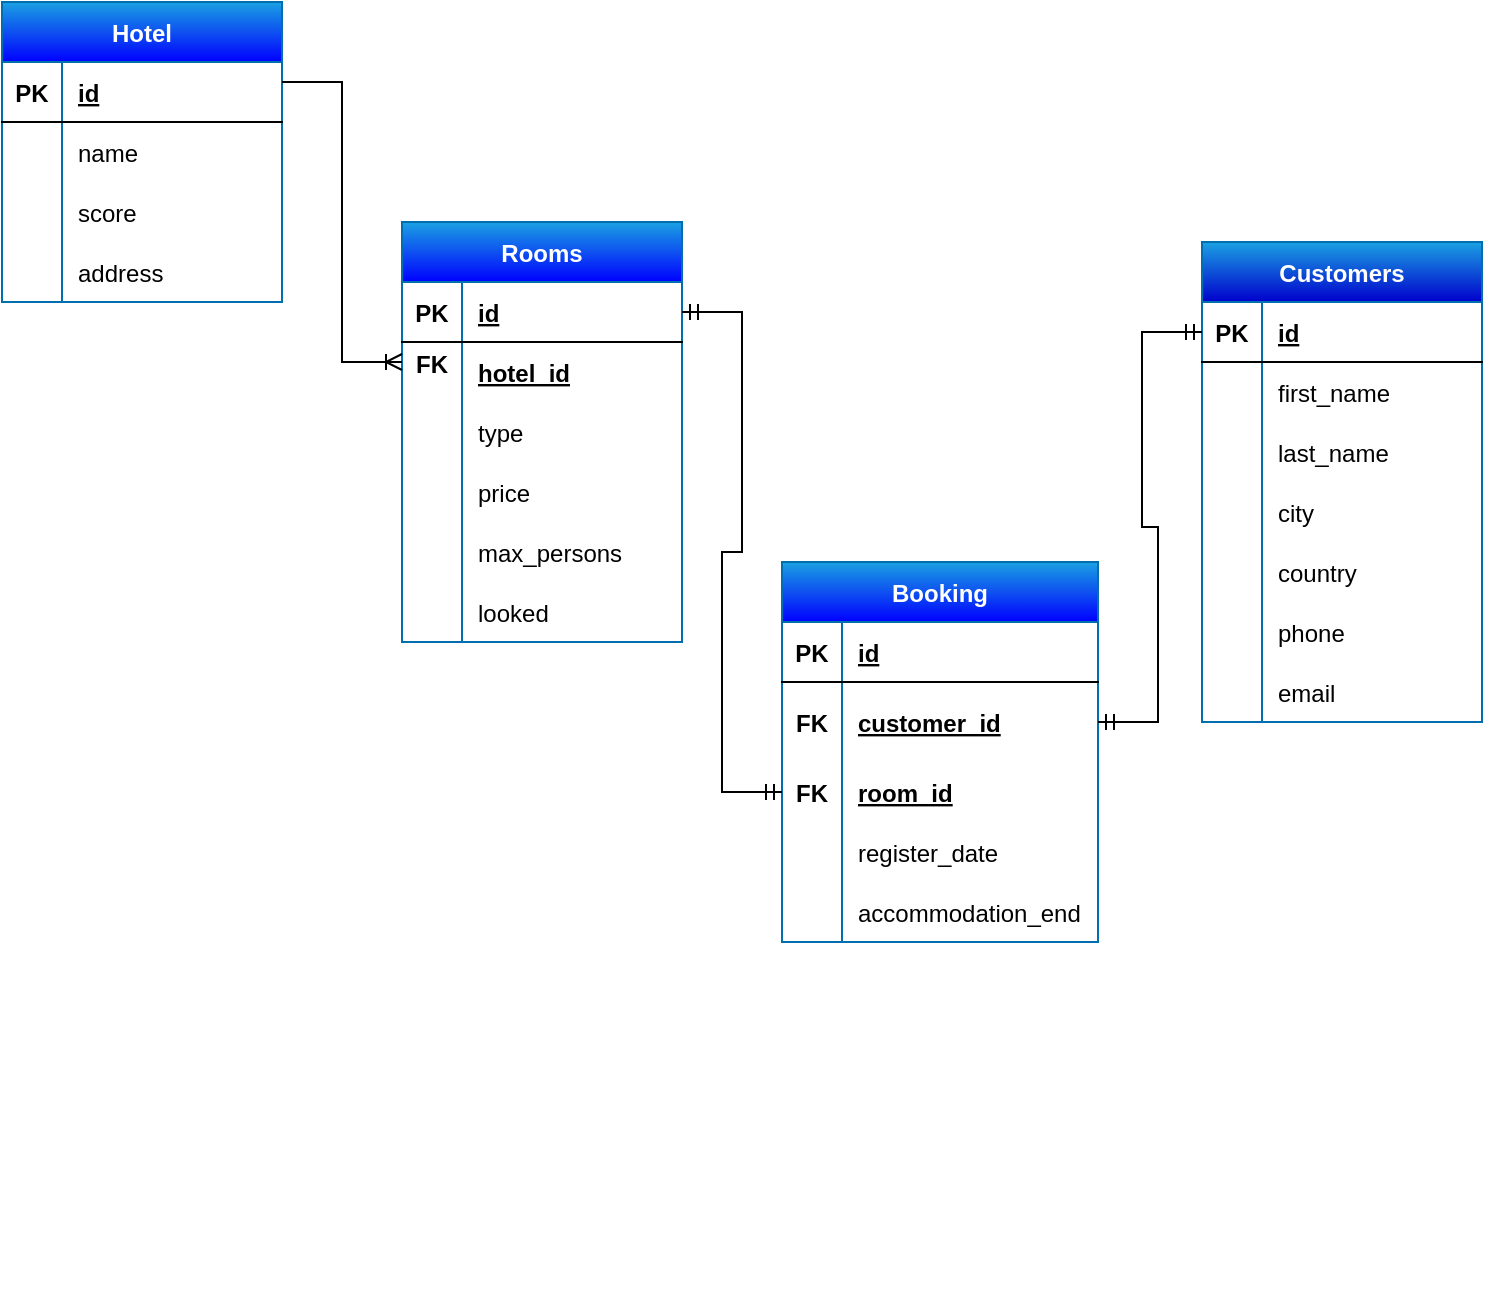 <mxfile version="20.5.3" type="device"><diagram id="brHy0HiESQrwpJQev0ia" name="Страница 1"><mxGraphModel dx="1153" dy="662" grid="0" gridSize="10" guides="1" tooltips="1" connect="1" arrows="1" fold="1" page="1" pageScale="1" pageWidth="827" pageHeight="1169" math="0" shadow="0"><root><mxCell id="0"/><mxCell id="1" parent="0"/><mxCell id="bhnPXVkmhAjfqSn11P2n-1" value="Hotel" style="shape=table;startSize=30;container=1;collapsible=1;childLayout=tableLayout;fixedRows=1;rowLines=0;fontStyle=1;align=center;resizeLast=1;fillColor=#1ba1e2;strokeColor=#006EAF;fontColor=#ffffff;gradientColor=#0000FF;" vertex="1" parent="1"><mxGeometry x="40" y="80" width="140" height="150" as="geometry"/></mxCell><mxCell id="bhnPXVkmhAjfqSn11P2n-2" value="" style="shape=tableRow;horizontal=0;startSize=0;swimlaneHead=0;swimlaneBody=0;fillColor=none;collapsible=0;dropTarget=0;points=[[0,0.5],[1,0.5]];portConstraint=eastwest;top=0;left=0;right=0;bottom=1;" vertex="1" parent="bhnPXVkmhAjfqSn11P2n-1"><mxGeometry y="30" width="140" height="30" as="geometry"/></mxCell><mxCell id="bhnPXVkmhAjfqSn11P2n-3" value="PK" style="shape=partialRectangle;connectable=0;fillColor=none;top=0;left=0;bottom=0;right=0;fontStyle=1;overflow=hidden;" vertex="1" parent="bhnPXVkmhAjfqSn11P2n-2"><mxGeometry width="30" height="30" as="geometry"><mxRectangle width="30" height="30" as="alternateBounds"/></mxGeometry></mxCell><mxCell id="bhnPXVkmhAjfqSn11P2n-4" value="id" style="shape=partialRectangle;connectable=0;fillColor=none;top=0;left=0;bottom=0;right=0;align=left;spacingLeft=6;fontStyle=5;overflow=hidden;" vertex="1" parent="bhnPXVkmhAjfqSn11P2n-2"><mxGeometry x="30" width="110" height="30" as="geometry"><mxRectangle width="110" height="30" as="alternateBounds"/></mxGeometry></mxCell><mxCell id="bhnPXVkmhAjfqSn11P2n-5" value="" style="shape=tableRow;horizontal=0;startSize=0;swimlaneHead=0;swimlaneBody=0;fillColor=none;collapsible=0;dropTarget=0;points=[[0,0.5],[1,0.5]];portConstraint=eastwest;top=0;left=0;right=0;bottom=0;" vertex="1" parent="bhnPXVkmhAjfqSn11P2n-1"><mxGeometry y="60" width="140" height="30" as="geometry"/></mxCell><mxCell id="bhnPXVkmhAjfqSn11P2n-6" value="" style="shape=partialRectangle;connectable=0;fillColor=none;top=0;left=0;bottom=0;right=0;editable=1;overflow=hidden;" vertex="1" parent="bhnPXVkmhAjfqSn11P2n-5"><mxGeometry width="30" height="30" as="geometry"><mxRectangle width="30" height="30" as="alternateBounds"/></mxGeometry></mxCell><mxCell id="bhnPXVkmhAjfqSn11P2n-7" value="name" style="shape=partialRectangle;connectable=0;fillColor=none;top=0;left=0;bottom=0;right=0;align=left;spacingLeft=6;overflow=hidden;" vertex="1" parent="bhnPXVkmhAjfqSn11P2n-5"><mxGeometry x="30" width="110" height="30" as="geometry"><mxRectangle width="110" height="30" as="alternateBounds"/></mxGeometry></mxCell><mxCell id="bhnPXVkmhAjfqSn11P2n-8" value="" style="shape=tableRow;horizontal=0;startSize=0;swimlaneHead=0;swimlaneBody=0;fillColor=none;collapsible=0;dropTarget=0;points=[[0,0.5],[1,0.5]];portConstraint=eastwest;top=0;left=0;right=0;bottom=0;" vertex="1" parent="bhnPXVkmhAjfqSn11P2n-1"><mxGeometry y="90" width="140" height="30" as="geometry"/></mxCell><mxCell id="bhnPXVkmhAjfqSn11P2n-9" value="" style="shape=partialRectangle;connectable=0;fillColor=none;top=0;left=0;bottom=0;right=0;editable=1;overflow=hidden;" vertex="1" parent="bhnPXVkmhAjfqSn11P2n-8"><mxGeometry width="30" height="30" as="geometry"><mxRectangle width="30" height="30" as="alternateBounds"/></mxGeometry></mxCell><mxCell id="bhnPXVkmhAjfqSn11P2n-10" value="score" style="shape=partialRectangle;connectable=0;fillColor=none;top=0;left=0;bottom=0;right=0;align=left;spacingLeft=6;overflow=hidden;" vertex="1" parent="bhnPXVkmhAjfqSn11P2n-8"><mxGeometry x="30" width="110" height="30" as="geometry"><mxRectangle width="110" height="30" as="alternateBounds"/></mxGeometry></mxCell><mxCell id="bhnPXVkmhAjfqSn11P2n-11" value="" style="shape=tableRow;horizontal=0;startSize=0;swimlaneHead=0;swimlaneBody=0;fillColor=none;collapsible=0;dropTarget=0;points=[[0,0.5],[1,0.5]];portConstraint=eastwest;top=0;left=0;right=0;bottom=0;" vertex="1" parent="bhnPXVkmhAjfqSn11P2n-1"><mxGeometry y="120" width="140" height="30" as="geometry"/></mxCell><mxCell id="bhnPXVkmhAjfqSn11P2n-12" value="" style="shape=partialRectangle;connectable=0;fillColor=none;top=0;left=0;bottom=0;right=0;editable=1;overflow=hidden;" vertex="1" parent="bhnPXVkmhAjfqSn11P2n-11"><mxGeometry width="30" height="30" as="geometry"><mxRectangle width="30" height="30" as="alternateBounds"/></mxGeometry></mxCell><mxCell id="bhnPXVkmhAjfqSn11P2n-13" value="address" style="shape=partialRectangle;connectable=0;fillColor=none;top=0;left=0;bottom=0;right=0;align=left;spacingLeft=6;overflow=hidden;" vertex="1" parent="bhnPXVkmhAjfqSn11P2n-11"><mxGeometry x="30" width="110" height="30" as="geometry"><mxRectangle width="110" height="30" as="alternateBounds"/></mxGeometry></mxCell><mxCell id="bhnPXVkmhAjfqSn11P2n-14" value="Rooms" style="shape=table;startSize=30;container=1;collapsible=1;childLayout=tableLayout;fixedRows=1;rowLines=0;fontStyle=1;align=center;resizeLast=1;fillColor=#1ba1e2;fontColor=#ffffff;strokeColor=#006EAF;gradientColor=#0000FF;" vertex="1" parent="1"><mxGeometry x="240" y="190" width="140" height="210.0" as="geometry"/></mxCell><mxCell id="bhnPXVkmhAjfqSn11P2n-15" value="" style="shape=tableRow;horizontal=0;startSize=0;swimlaneHead=0;swimlaneBody=0;fillColor=none;collapsible=0;dropTarget=0;points=[[0,0.5],[1,0.5]];portConstraint=eastwest;top=0;left=0;right=0;bottom=1;" vertex="1" parent="bhnPXVkmhAjfqSn11P2n-14"><mxGeometry y="30" width="140" height="30" as="geometry"/></mxCell><mxCell id="bhnPXVkmhAjfqSn11P2n-16" value="PK" style="shape=partialRectangle;connectable=0;fillColor=none;top=0;left=0;bottom=0;right=0;fontStyle=1;overflow=hidden;" vertex="1" parent="bhnPXVkmhAjfqSn11P2n-15"><mxGeometry width="30" height="30" as="geometry"><mxRectangle width="30" height="30" as="alternateBounds"/></mxGeometry></mxCell><mxCell id="bhnPXVkmhAjfqSn11P2n-17" value="id" style="shape=partialRectangle;connectable=0;fillColor=none;top=0;left=0;bottom=0;right=0;align=left;spacingLeft=6;fontStyle=5;overflow=hidden;" vertex="1" parent="bhnPXVkmhAjfqSn11P2n-15"><mxGeometry x="30" width="110" height="30" as="geometry"><mxRectangle width="110" height="30" as="alternateBounds"/></mxGeometry></mxCell><mxCell id="bhnPXVkmhAjfqSn11P2n-18" value="" style="shape=tableRow;horizontal=0;startSize=0;swimlaneHead=0;swimlaneBody=0;fillColor=none;collapsible=0;dropTarget=0;points=[[0,0.5],[1,0.5]];portConstraint=eastwest;top=0;left=0;right=0;bottom=0;" vertex="1" parent="bhnPXVkmhAjfqSn11P2n-14"><mxGeometry y="60" width="140" height="30" as="geometry"/></mxCell><mxCell id="bhnPXVkmhAjfqSn11P2n-19" value="" style="shape=partialRectangle;connectable=0;fillColor=none;top=0;left=0;bottom=0;right=0;editable=1;overflow=hidden;" vertex="1" parent="bhnPXVkmhAjfqSn11P2n-18"><mxGeometry width="30" height="30" as="geometry"><mxRectangle width="30" height="30" as="alternateBounds"/></mxGeometry></mxCell><mxCell id="bhnPXVkmhAjfqSn11P2n-20" value="hotel_id" style="shape=partialRectangle;connectable=0;fillColor=none;top=0;left=0;bottom=0;right=0;align=left;spacingLeft=6;overflow=hidden;fontStyle=5" vertex="1" parent="bhnPXVkmhAjfqSn11P2n-18"><mxGeometry x="30" width="110" height="30" as="geometry"><mxRectangle width="110" height="30" as="alternateBounds"/></mxGeometry></mxCell><mxCell id="bhnPXVkmhAjfqSn11P2n-21" value="" style="shape=tableRow;horizontal=0;startSize=0;swimlaneHead=0;swimlaneBody=0;fillColor=none;collapsible=0;dropTarget=0;points=[[0,0.5],[1,0.5]];portConstraint=eastwest;top=0;left=0;right=0;bottom=0;" vertex="1" parent="bhnPXVkmhAjfqSn11P2n-14"><mxGeometry y="90" width="140" height="30" as="geometry"/></mxCell><mxCell id="bhnPXVkmhAjfqSn11P2n-22" value="" style="shape=partialRectangle;connectable=0;fillColor=none;top=0;left=0;bottom=0;right=0;editable=1;overflow=hidden;" vertex="1" parent="bhnPXVkmhAjfqSn11P2n-21"><mxGeometry width="30" height="30" as="geometry"><mxRectangle width="30" height="30" as="alternateBounds"/></mxGeometry></mxCell><mxCell id="bhnPXVkmhAjfqSn11P2n-23" value="type" style="shape=partialRectangle;connectable=0;fillColor=none;top=0;left=0;bottom=0;right=0;align=left;spacingLeft=6;overflow=hidden;" vertex="1" parent="bhnPXVkmhAjfqSn11P2n-21"><mxGeometry x="30" width="110" height="30" as="geometry"><mxRectangle width="110" height="30" as="alternateBounds"/></mxGeometry></mxCell><mxCell id="bhnPXVkmhAjfqSn11P2n-24" value="" style="shape=tableRow;horizontal=0;startSize=0;swimlaneHead=0;swimlaneBody=0;fillColor=none;collapsible=0;dropTarget=0;points=[[0,0.5],[1,0.5]];portConstraint=eastwest;top=0;left=0;right=0;bottom=0;" vertex="1" parent="bhnPXVkmhAjfqSn11P2n-14"><mxGeometry y="120" width="140" height="30" as="geometry"/></mxCell><mxCell id="bhnPXVkmhAjfqSn11P2n-25" value="" style="shape=partialRectangle;connectable=0;fillColor=none;top=0;left=0;bottom=0;right=0;editable=1;overflow=hidden;" vertex="1" parent="bhnPXVkmhAjfqSn11P2n-24"><mxGeometry width="30" height="30" as="geometry"><mxRectangle width="30" height="30" as="alternateBounds"/></mxGeometry></mxCell><mxCell id="bhnPXVkmhAjfqSn11P2n-26" value="price" style="shape=partialRectangle;connectable=0;fillColor=none;top=0;left=0;bottom=0;right=0;align=left;spacingLeft=6;overflow=hidden;" vertex="1" parent="bhnPXVkmhAjfqSn11P2n-24"><mxGeometry x="30" width="110" height="30" as="geometry"><mxRectangle width="110" height="30" as="alternateBounds"/></mxGeometry></mxCell><mxCell id="bhnPXVkmhAjfqSn11P2n-183" style="shape=tableRow;horizontal=0;startSize=0;swimlaneHead=0;swimlaneBody=0;fillColor=none;collapsible=0;dropTarget=0;points=[[0,0.5],[1,0.5]];portConstraint=eastwest;top=0;left=0;right=0;bottom=0;" vertex="1" parent="bhnPXVkmhAjfqSn11P2n-14"><mxGeometry y="150" width="140" height="30" as="geometry"/></mxCell><mxCell id="bhnPXVkmhAjfqSn11P2n-184" style="shape=partialRectangle;connectable=0;fillColor=none;top=0;left=0;bottom=0;right=0;editable=1;overflow=hidden;" vertex="1" parent="bhnPXVkmhAjfqSn11P2n-183"><mxGeometry width="30" height="30" as="geometry"><mxRectangle width="30" height="30" as="alternateBounds"/></mxGeometry></mxCell><mxCell id="bhnPXVkmhAjfqSn11P2n-185" value="max_persons" style="shape=partialRectangle;connectable=0;fillColor=none;top=0;left=0;bottom=0;right=0;align=left;spacingLeft=6;overflow=hidden;" vertex="1" parent="bhnPXVkmhAjfqSn11P2n-183"><mxGeometry x="30" width="110" height="30" as="geometry"><mxRectangle width="110" height="30" as="alternateBounds"/></mxGeometry></mxCell><mxCell id="bhnPXVkmhAjfqSn11P2n-186" style="shape=tableRow;horizontal=0;startSize=0;swimlaneHead=0;swimlaneBody=0;fillColor=none;collapsible=0;dropTarget=0;points=[[0,0.5],[1,0.5]];portConstraint=eastwest;top=0;left=0;right=0;bottom=0;" vertex="1" parent="bhnPXVkmhAjfqSn11P2n-14"><mxGeometry y="180" width="140" height="30" as="geometry"/></mxCell><mxCell id="bhnPXVkmhAjfqSn11P2n-187" style="shape=partialRectangle;connectable=0;fillColor=none;top=0;left=0;bottom=0;right=0;editable=1;overflow=hidden;" vertex="1" parent="bhnPXVkmhAjfqSn11P2n-186"><mxGeometry width="30" height="30" as="geometry"><mxRectangle width="30" height="30" as="alternateBounds"/></mxGeometry></mxCell><mxCell id="bhnPXVkmhAjfqSn11P2n-188" value="looked" style="shape=partialRectangle;connectable=0;fillColor=none;top=0;left=0;bottom=0;right=0;align=left;spacingLeft=6;overflow=hidden;" vertex="1" parent="bhnPXVkmhAjfqSn11P2n-186"><mxGeometry x="30" width="110" height="30" as="geometry"><mxRectangle width="110" height="30" as="alternateBounds"/></mxGeometry></mxCell><mxCell id="bhnPXVkmhAjfqSn11P2n-27" value="Booking" style="shape=table;startSize=30;container=1;collapsible=1;childLayout=tableLayout;fixedRows=1;rowLines=0;fontStyle=1;align=center;resizeLast=1;fillColor=#1ba1e2;fontColor=#ffffff;strokeColor=#006EAF;gradientColor=#0000FF;" vertex="1" parent="1"><mxGeometry x="430" y="360" width="158" height="190" as="geometry"/></mxCell><mxCell id="bhnPXVkmhAjfqSn11P2n-28" value="" style="shape=tableRow;horizontal=0;startSize=0;swimlaneHead=0;swimlaneBody=0;fillColor=none;collapsible=0;dropTarget=0;points=[[0,0.5],[1,0.5]];portConstraint=eastwest;top=0;left=0;right=0;bottom=1;" vertex="1" parent="bhnPXVkmhAjfqSn11P2n-27"><mxGeometry y="30" width="158" height="30" as="geometry"/></mxCell><mxCell id="bhnPXVkmhAjfqSn11P2n-29" value="PK" style="shape=partialRectangle;connectable=0;fillColor=none;top=0;left=0;bottom=0;right=0;fontStyle=1;overflow=hidden;" vertex="1" parent="bhnPXVkmhAjfqSn11P2n-28"><mxGeometry width="30" height="30" as="geometry"><mxRectangle width="30" height="30" as="alternateBounds"/></mxGeometry></mxCell><mxCell id="bhnPXVkmhAjfqSn11P2n-30" value="id" style="shape=partialRectangle;connectable=0;fillColor=none;top=0;left=0;bottom=0;right=0;align=left;spacingLeft=6;fontStyle=5;overflow=hidden;" vertex="1" parent="bhnPXVkmhAjfqSn11P2n-28"><mxGeometry x="30" width="128" height="30" as="geometry"><mxRectangle width="128" height="30" as="alternateBounds"/></mxGeometry></mxCell><mxCell id="bhnPXVkmhAjfqSn11P2n-31" value="" style="shape=tableRow;horizontal=0;startSize=0;swimlaneHead=0;swimlaneBody=0;fillColor=none;collapsible=0;dropTarget=0;points=[[0,0.5],[1,0.5]];portConstraint=eastwest;top=0;left=0;right=0;bottom=0;fontStyle=5" vertex="1" parent="bhnPXVkmhAjfqSn11P2n-27"><mxGeometry y="60" width="158" height="40" as="geometry"/></mxCell><mxCell id="bhnPXVkmhAjfqSn11P2n-32" value="FK" style="shape=partialRectangle;connectable=0;fillColor=none;top=0;left=0;bottom=0;right=0;editable=1;overflow=hidden;fontStyle=1" vertex="1" parent="bhnPXVkmhAjfqSn11P2n-31"><mxGeometry width="30" height="40" as="geometry"><mxRectangle width="30" height="40" as="alternateBounds"/></mxGeometry></mxCell><mxCell id="bhnPXVkmhAjfqSn11P2n-33" value="customer_id" style="shape=partialRectangle;connectable=0;fillColor=none;top=0;left=0;bottom=0;right=0;align=left;spacingLeft=6;overflow=hidden;fontStyle=5" vertex="1" parent="bhnPXVkmhAjfqSn11P2n-31"><mxGeometry x="30" width="128" height="40" as="geometry"><mxRectangle width="128" height="40" as="alternateBounds"/></mxGeometry></mxCell><mxCell id="bhnPXVkmhAjfqSn11P2n-37" value="" style="shape=tableRow;horizontal=0;startSize=0;swimlaneHead=0;swimlaneBody=0;fillColor=none;collapsible=0;dropTarget=0;points=[[0,0.5],[1,0.5]];portConstraint=eastwest;top=0;left=0;right=0;bottom=0;" vertex="1" parent="bhnPXVkmhAjfqSn11P2n-27"><mxGeometry y="100" width="158" height="30" as="geometry"/></mxCell><mxCell id="bhnPXVkmhAjfqSn11P2n-38" value="FK" style="shape=partialRectangle;connectable=0;fillColor=none;top=0;left=0;bottom=0;right=0;editable=1;overflow=hidden;fontStyle=1" vertex="1" parent="bhnPXVkmhAjfqSn11P2n-37"><mxGeometry width="30" height="30" as="geometry"><mxRectangle width="30" height="30" as="alternateBounds"/></mxGeometry></mxCell><mxCell id="bhnPXVkmhAjfqSn11P2n-39" value="room_id" style="shape=partialRectangle;connectable=0;fillColor=none;top=0;left=0;bottom=0;right=0;align=left;spacingLeft=6;overflow=hidden;fontStyle=5" vertex="1" parent="bhnPXVkmhAjfqSn11P2n-37"><mxGeometry x="30" width="128" height="30" as="geometry"><mxRectangle width="128" height="30" as="alternateBounds"/></mxGeometry></mxCell><mxCell id="bhnPXVkmhAjfqSn11P2n-255" style="shape=tableRow;horizontal=0;startSize=0;swimlaneHead=0;swimlaneBody=0;fillColor=none;collapsible=0;dropTarget=0;points=[[0,0.5],[1,0.5]];portConstraint=eastwest;top=0;left=0;right=0;bottom=0;" vertex="1" parent="bhnPXVkmhAjfqSn11P2n-27"><mxGeometry y="130" width="158" height="30" as="geometry"/></mxCell><mxCell id="bhnPXVkmhAjfqSn11P2n-256" style="shape=partialRectangle;connectable=0;fillColor=none;top=0;left=0;bottom=0;right=0;editable=1;overflow=hidden;" vertex="1" parent="bhnPXVkmhAjfqSn11P2n-255"><mxGeometry width="30" height="30" as="geometry"><mxRectangle width="30" height="30" as="alternateBounds"/></mxGeometry></mxCell><mxCell id="bhnPXVkmhAjfqSn11P2n-257" value="register_date" style="shape=partialRectangle;connectable=0;fillColor=none;top=0;left=0;bottom=0;right=0;align=left;spacingLeft=6;overflow=hidden;" vertex="1" parent="bhnPXVkmhAjfqSn11P2n-255"><mxGeometry x="30" width="128" height="30" as="geometry"><mxRectangle width="128" height="30" as="alternateBounds"/></mxGeometry></mxCell><mxCell id="bhnPXVkmhAjfqSn11P2n-258" style="shape=tableRow;horizontal=0;startSize=0;swimlaneHead=0;swimlaneBody=0;fillColor=none;collapsible=0;dropTarget=0;points=[[0,0.5],[1,0.5]];portConstraint=eastwest;top=0;left=0;right=0;bottom=0;" vertex="1" parent="bhnPXVkmhAjfqSn11P2n-27"><mxGeometry y="160" width="158" height="30" as="geometry"/></mxCell><mxCell id="bhnPXVkmhAjfqSn11P2n-259" style="shape=partialRectangle;connectable=0;fillColor=none;top=0;left=0;bottom=0;right=0;editable=1;overflow=hidden;" vertex="1" parent="bhnPXVkmhAjfqSn11P2n-258"><mxGeometry width="30" height="30" as="geometry"><mxRectangle width="30" height="30" as="alternateBounds"/></mxGeometry></mxCell><mxCell id="bhnPXVkmhAjfqSn11P2n-260" value="accommodation_end" style="shape=partialRectangle;connectable=0;fillColor=none;top=0;left=0;bottom=0;right=0;align=left;spacingLeft=6;overflow=hidden;" vertex="1" parent="bhnPXVkmhAjfqSn11P2n-258"><mxGeometry x="30" width="128" height="30" as="geometry"><mxRectangle width="128" height="30" as="alternateBounds"/></mxGeometry></mxCell><mxCell id="bhnPXVkmhAjfqSn11P2n-40" value="Customers" style="shape=table;startSize=30;container=1;collapsible=1;childLayout=tableLayout;fixedRows=1;rowLines=0;fontStyle=1;align=center;resizeLast=1;fillColor=#1ba1e2;fontColor=#ffffff;strokeColor=#006EAF;gradientColor=#0000CC;" vertex="1" parent="1"><mxGeometry x="640" y="200" width="140" height="240" as="geometry"><mxRectangle x="640" y="200" width="100" height="30" as="alternateBounds"/></mxGeometry></mxCell><mxCell id="bhnPXVkmhAjfqSn11P2n-41" value="" style="shape=tableRow;horizontal=0;startSize=0;swimlaneHead=0;swimlaneBody=0;fillColor=none;collapsible=0;dropTarget=0;points=[[0,0.5],[1,0.5]];portConstraint=eastwest;top=0;left=0;right=0;bottom=1;" vertex="1" parent="bhnPXVkmhAjfqSn11P2n-40"><mxGeometry y="30" width="140" height="30" as="geometry"/></mxCell><mxCell id="bhnPXVkmhAjfqSn11P2n-42" value="PK" style="shape=partialRectangle;connectable=0;fillColor=none;top=0;left=0;bottom=0;right=0;fontStyle=1;overflow=hidden;" vertex="1" parent="bhnPXVkmhAjfqSn11P2n-41"><mxGeometry width="30" height="30" as="geometry"><mxRectangle width="30" height="30" as="alternateBounds"/></mxGeometry></mxCell><mxCell id="bhnPXVkmhAjfqSn11P2n-43" value="id" style="shape=partialRectangle;connectable=0;fillColor=none;top=0;left=0;bottom=0;right=0;align=left;spacingLeft=6;fontStyle=5;overflow=hidden;" vertex="1" parent="bhnPXVkmhAjfqSn11P2n-41"><mxGeometry x="30" width="110" height="30" as="geometry"><mxRectangle width="110" height="30" as="alternateBounds"/></mxGeometry></mxCell><mxCell id="bhnPXVkmhAjfqSn11P2n-44" value="" style="shape=tableRow;horizontal=0;startSize=0;swimlaneHead=0;swimlaneBody=0;fillColor=none;collapsible=0;dropTarget=0;points=[[0,0.5],[1,0.5]];portConstraint=eastwest;top=0;left=0;right=0;bottom=0;" vertex="1" parent="bhnPXVkmhAjfqSn11P2n-40"><mxGeometry y="60" width="140" height="30" as="geometry"/></mxCell><mxCell id="bhnPXVkmhAjfqSn11P2n-45" value="" style="shape=partialRectangle;connectable=0;fillColor=none;top=0;left=0;bottom=0;right=0;editable=1;overflow=hidden;" vertex="1" parent="bhnPXVkmhAjfqSn11P2n-44"><mxGeometry width="30" height="30" as="geometry"><mxRectangle width="30" height="30" as="alternateBounds"/></mxGeometry></mxCell><mxCell id="bhnPXVkmhAjfqSn11P2n-46" value="first_name" style="shape=partialRectangle;connectable=0;fillColor=none;top=0;left=0;bottom=0;right=0;align=left;spacingLeft=6;overflow=hidden;" vertex="1" parent="bhnPXVkmhAjfqSn11P2n-44"><mxGeometry x="30" width="110" height="30" as="geometry"><mxRectangle width="110" height="30" as="alternateBounds"/></mxGeometry></mxCell><mxCell id="bhnPXVkmhAjfqSn11P2n-47" value="" style="shape=tableRow;horizontal=0;startSize=0;swimlaneHead=0;swimlaneBody=0;fillColor=none;collapsible=0;dropTarget=0;points=[[0,0.5],[1,0.5]];portConstraint=eastwest;top=0;left=0;right=0;bottom=0;" vertex="1" parent="bhnPXVkmhAjfqSn11P2n-40"><mxGeometry y="90" width="140" height="30" as="geometry"/></mxCell><mxCell id="bhnPXVkmhAjfqSn11P2n-48" value="" style="shape=partialRectangle;connectable=0;fillColor=none;top=0;left=0;bottom=0;right=0;editable=1;overflow=hidden;" vertex="1" parent="bhnPXVkmhAjfqSn11P2n-47"><mxGeometry width="30" height="30" as="geometry"><mxRectangle width="30" height="30" as="alternateBounds"/></mxGeometry></mxCell><mxCell id="bhnPXVkmhAjfqSn11P2n-49" value="last_name" style="shape=partialRectangle;connectable=0;fillColor=none;top=0;left=0;bottom=0;right=0;align=left;spacingLeft=6;overflow=hidden;" vertex="1" parent="bhnPXVkmhAjfqSn11P2n-47"><mxGeometry x="30" width="110" height="30" as="geometry"><mxRectangle width="110" height="30" as="alternateBounds"/></mxGeometry></mxCell><mxCell id="bhnPXVkmhAjfqSn11P2n-50" value="" style="shape=tableRow;horizontal=0;startSize=0;swimlaneHead=0;swimlaneBody=0;fillColor=none;collapsible=0;dropTarget=0;points=[[0,0.5],[1,0.5]];portConstraint=eastwest;top=0;left=0;right=0;bottom=0;" vertex="1" parent="bhnPXVkmhAjfqSn11P2n-40"><mxGeometry y="120" width="140" height="30" as="geometry"/></mxCell><mxCell id="bhnPXVkmhAjfqSn11P2n-51" value="" style="shape=partialRectangle;connectable=0;fillColor=none;top=0;left=0;bottom=0;right=0;editable=1;overflow=hidden;" vertex="1" parent="bhnPXVkmhAjfqSn11P2n-50"><mxGeometry width="30" height="30" as="geometry"><mxRectangle width="30" height="30" as="alternateBounds"/></mxGeometry></mxCell><mxCell id="bhnPXVkmhAjfqSn11P2n-52" value="city" style="shape=partialRectangle;connectable=0;fillColor=none;top=0;left=0;bottom=0;right=0;align=left;spacingLeft=6;overflow=hidden;" vertex="1" parent="bhnPXVkmhAjfqSn11P2n-50"><mxGeometry x="30" width="110" height="30" as="geometry"><mxRectangle width="110" height="30" as="alternateBounds"/></mxGeometry></mxCell><mxCell id="bhnPXVkmhAjfqSn11P2n-267" style="shape=tableRow;horizontal=0;startSize=0;swimlaneHead=0;swimlaneBody=0;fillColor=none;collapsible=0;dropTarget=0;points=[[0,0.5],[1,0.5]];portConstraint=eastwest;top=0;left=0;right=0;bottom=0;" vertex="1" parent="bhnPXVkmhAjfqSn11P2n-40"><mxGeometry y="150" width="140" height="30" as="geometry"/></mxCell><mxCell id="bhnPXVkmhAjfqSn11P2n-268" style="shape=partialRectangle;connectable=0;fillColor=none;top=0;left=0;bottom=0;right=0;editable=1;overflow=hidden;" vertex="1" parent="bhnPXVkmhAjfqSn11P2n-267"><mxGeometry width="30" height="30" as="geometry"><mxRectangle width="30" height="30" as="alternateBounds"/></mxGeometry></mxCell><mxCell id="bhnPXVkmhAjfqSn11P2n-269" value="country" style="shape=partialRectangle;connectable=0;fillColor=none;top=0;left=0;bottom=0;right=0;align=left;spacingLeft=6;overflow=hidden;" vertex="1" parent="bhnPXVkmhAjfqSn11P2n-267"><mxGeometry x="30" width="110" height="30" as="geometry"><mxRectangle width="110" height="30" as="alternateBounds"/></mxGeometry></mxCell><mxCell id="bhnPXVkmhAjfqSn11P2n-264" style="shape=tableRow;horizontal=0;startSize=0;swimlaneHead=0;swimlaneBody=0;fillColor=none;collapsible=0;dropTarget=0;points=[[0,0.5],[1,0.5]];portConstraint=eastwest;top=0;left=0;right=0;bottom=0;" vertex="1" parent="bhnPXVkmhAjfqSn11P2n-40"><mxGeometry y="180" width="140" height="30" as="geometry"/></mxCell><mxCell id="bhnPXVkmhAjfqSn11P2n-265" style="shape=partialRectangle;connectable=0;fillColor=none;top=0;left=0;bottom=0;right=0;editable=1;overflow=hidden;" vertex="1" parent="bhnPXVkmhAjfqSn11P2n-264"><mxGeometry width="30" height="30" as="geometry"><mxRectangle width="30" height="30" as="alternateBounds"/></mxGeometry></mxCell><mxCell id="bhnPXVkmhAjfqSn11P2n-266" value="phone" style="shape=partialRectangle;connectable=0;fillColor=none;top=0;left=0;bottom=0;right=0;align=left;spacingLeft=6;overflow=hidden;" vertex="1" parent="bhnPXVkmhAjfqSn11P2n-264"><mxGeometry x="30" width="110" height="30" as="geometry"><mxRectangle width="110" height="30" as="alternateBounds"/></mxGeometry></mxCell><mxCell id="bhnPXVkmhAjfqSn11P2n-261" style="shape=tableRow;horizontal=0;startSize=0;swimlaneHead=0;swimlaneBody=0;fillColor=none;collapsible=0;dropTarget=0;points=[[0,0.5],[1,0.5]];portConstraint=eastwest;top=0;left=0;right=0;bottom=0;" vertex="1" parent="bhnPXVkmhAjfqSn11P2n-40"><mxGeometry y="210" width="140" height="30" as="geometry"/></mxCell><mxCell id="bhnPXVkmhAjfqSn11P2n-262" style="shape=partialRectangle;connectable=0;fillColor=none;top=0;left=0;bottom=0;right=0;editable=1;overflow=hidden;" vertex="1" parent="bhnPXVkmhAjfqSn11P2n-261"><mxGeometry width="30" height="30" as="geometry"><mxRectangle width="30" height="30" as="alternateBounds"/></mxGeometry></mxCell><mxCell id="bhnPXVkmhAjfqSn11P2n-263" value="email" style="shape=partialRectangle;connectable=0;fillColor=none;top=0;left=0;bottom=0;right=0;align=left;spacingLeft=6;overflow=hidden;" vertex="1" parent="bhnPXVkmhAjfqSn11P2n-261"><mxGeometry x="30" width="110" height="30" as="geometry"><mxRectangle width="110" height="30" as="alternateBounds"/></mxGeometry></mxCell><mxCell id="bhnPXVkmhAjfqSn11P2n-107" value="" style="shape=tableRow;horizontal=0;startSize=0;swimlaneHead=0;swimlaneBody=0;fillColor=none;collapsible=0;dropTarget=0;points=[[0,0.5],[1,0.5]];portConstraint=eastwest;top=0;left=0;right=0;bottom=0;" vertex="1" parent="1"><mxGeometry x="190" y="700" width="140" height="30" as="geometry"/></mxCell><mxCell id="bhnPXVkmhAjfqSn11P2n-108" value="" style="shape=partialRectangle;connectable=0;fillColor=none;top=0;left=0;bottom=0;right=0;editable=1;overflow=hidden;" vertex="1" parent="bhnPXVkmhAjfqSn11P2n-107"><mxGeometry width="30" height="30" as="geometry"><mxRectangle width="30" height="30" as="alternateBounds"/></mxGeometry></mxCell><mxCell id="bhnPXVkmhAjfqSn11P2n-109" value="" style="shape=partialRectangle;connectable=0;fillColor=none;top=0;left=0;bottom=0;right=0;align=left;spacingLeft=6;overflow=hidden;" vertex="1" parent="bhnPXVkmhAjfqSn11P2n-107"><mxGeometry x="30" width="110" height="30" as="geometry"><mxRectangle width="110" height="30" as="alternateBounds"/></mxGeometry></mxCell><mxCell id="bhnPXVkmhAjfqSn11P2n-245" value="FK" style="shape=partialRectangle;connectable=0;fillColor=none;top=0;left=0;bottom=0;right=0;fontStyle=1;overflow=hidden;" vertex="1" parent="1"><mxGeometry x="240" y="260" width="30" as="geometry"><mxRectangle width="30" height="30" as="alternateBounds"/></mxGeometry></mxCell><mxCell id="bhnPXVkmhAjfqSn11P2n-249" value="" style="edgeStyle=entityRelationEdgeStyle;fontSize=12;html=1;endArrow=ERoneToMany;rounded=0;" edge="1" parent="1"><mxGeometry width="100" height="100" relative="1" as="geometry"><mxPoint x="180" y="120" as="sourcePoint"/><mxPoint x="240" y="260" as="targetPoint"/></mxGeometry></mxCell><mxCell id="bhnPXVkmhAjfqSn11P2n-270" value="" style="edgeStyle=entityRelationEdgeStyle;fontSize=12;html=1;endArrow=ERmandOne;startArrow=ERmandOne;rounded=0;exitX=1;exitY=0.5;exitDx=0;exitDy=0;entryX=0;entryY=0.5;entryDx=0;entryDy=0;" edge="1" parent="1" source="bhnPXVkmhAjfqSn11P2n-15" target="bhnPXVkmhAjfqSn11P2n-37"><mxGeometry width="100" height="100" relative="1" as="geometry"><mxPoint x="460" y="360" as="sourcePoint"/><mxPoint x="560" y="260" as="targetPoint"/></mxGeometry></mxCell><mxCell id="bhnPXVkmhAjfqSn11P2n-271" value="" style="edgeStyle=entityRelationEdgeStyle;fontSize=12;html=1;endArrow=ERmandOne;startArrow=ERmandOne;rounded=0;entryX=0;entryY=0.5;entryDx=0;entryDy=0;exitX=1;exitY=0.5;exitDx=0;exitDy=0;" edge="1" parent="1" source="bhnPXVkmhAjfqSn11P2n-31" target="bhnPXVkmhAjfqSn11P2n-41"><mxGeometry width="100" height="100" relative="1" as="geometry"><mxPoint x="460" y="360" as="sourcePoint"/><mxPoint x="560" y="260" as="targetPoint"/></mxGeometry></mxCell></root></mxGraphModel></diagram></mxfile>